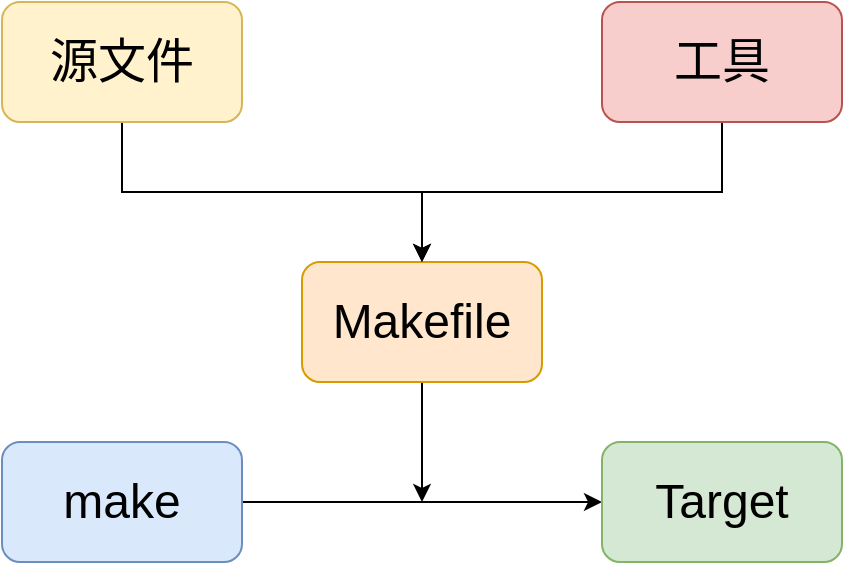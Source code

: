 <mxfile version="16.0.2" type="device"><diagram id="pis4Gy9DX2BrKECuNet_" name="第 1 页"><mxGraphModel dx="1422" dy="865" grid="1" gridSize="10" guides="1" tooltips="1" connect="1" arrows="1" fold="1" page="1" pageScale="1" pageWidth="3300" pageHeight="4681" math="0" shadow="0"><root><mxCell id="0"/><mxCell id="1" parent="0"/><mxCell id="X0H7qTBzFVsXOlHveMz7-3" style="edgeStyle=orthogonalEdgeStyle;rounded=0;orthogonalLoop=1;jettySize=auto;html=1;fontSize=24;" edge="1" parent="1" source="X0H7qTBzFVsXOlHveMz7-1" target="X0H7qTBzFVsXOlHveMz7-2"><mxGeometry relative="1" as="geometry"/></mxCell><mxCell id="X0H7qTBzFVsXOlHveMz7-1" value="make" style="rounded=1;whiteSpace=wrap;html=1;fontSize=24;fillColor=#dae8fc;strokeColor=#6c8ebf;" vertex="1" parent="1"><mxGeometry x="630" y="320" width="120" height="60" as="geometry"/></mxCell><mxCell id="X0H7qTBzFVsXOlHveMz7-2" value="Target" style="rounded=1;whiteSpace=wrap;html=1;fontSize=24;fillColor=#d5e8d4;strokeColor=#82b366;" vertex="1" parent="1"><mxGeometry x="930" y="320" width="120" height="60" as="geometry"/></mxCell><mxCell id="X0H7qTBzFVsXOlHveMz7-5" style="edgeStyle=orthogonalEdgeStyle;rounded=0;orthogonalLoop=1;jettySize=auto;html=1;fontSize=24;" edge="1" parent="1" source="X0H7qTBzFVsXOlHveMz7-4"><mxGeometry relative="1" as="geometry"><mxPoint x="840" y="350" as="targetPoint"/></mxGeometry></mxCell><mxCell id="X0H7qTBzFVsXOlHveMz7-4" value="Makefile" style="rounded=1;whiteSpace=wrap;html=1;fontSize=24;fillColor=#ffe6cc;strokeColor=#d79b00;" vertex="1" parent="1"><mxGeometry x="780" y="230" width="120" height="60" as="geometry"/></mxCell><mxCell id="X0H7qTBzFVsXOlHveMz7-8" style="edgeStyle=orthogonalEdgeStyle;rounded=0;orthogonalLoop=1;jettySize=auto;html=1;fontSize=24;exitX=0.5;exitY=1;exitDx=0;exitDy=0;" edge="1" parent="1" source="X0H7qTBzFVsXOlHveMz7-6" target="X0H7qTBzFVsXOlHveMz7-4"><mxGeometry relative="1" as="geometry"/></mxCell><mxCell id="X0H7qTBzFVsXOlHveMz7-6" value="源文件" style="rounded=1;whiteSpace=wrap;html=1;fontSize=24;fillColor=#fff2cc;strokeColor=#d6b656;" vertex="1" parent="1"><mxGeometry x="630" y="100" width="120" height="60" as="geometry"/></mxCell><mxCell id="X0H7qTBzFVsXOlHveMz7-9" style="edgeStyle=orthogonalEdgeStyle;rounded=0;orthogonalLoop=1;jettySize=auto;html=1;entryX=0.5;entryY=0;entryDx=0;entryDy=0;fontSize=24;exitX=0.5;exitY=1;exitDx=0;exitDy=0;" edge="1" parent="1" source="X0H7qTBzFVsXOlHveMz7-7" target="X0H7qTBzFVsXOlHveMz7-4"><mxGeometry relative="1" as="geometry"/></mxCell><mxCell id="X0H7qTBzFVsXOlHveMz7-7" value="工具" style="rounded=1;whiteSpace=wrap;html=1;fontSize=24;fillColor=#f8cecc;strokeColor=#b85450;" vertex="1" parent="1"><mxGeometry x="930" y="100" width="120" height="60" as="geometry"/></mxCell></root></mxGraphModel></diagram></mxfile>